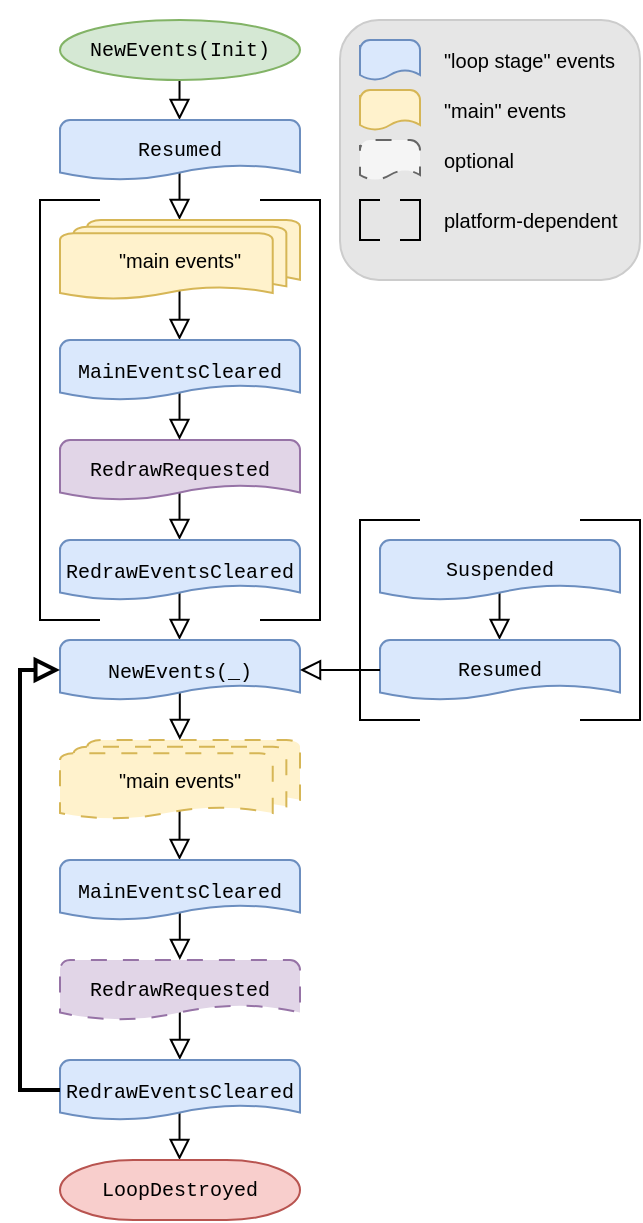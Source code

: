 <mxfile version="21.0.6" type="github">
  <diagram id="C5RBs43oDa-KdzZeNtuy" name="Page-1">
    <mxGraphModel dx="794" dy="1160" grid="1" gridSize="10" guides="1" tooltips="1" connect="1" arrows="1" fold="1" page="1" pageScale="1" pageWidth="827" pageHeight="1169" math="0" shadow="0">
      <root>
        <mxCell id="WIyWlLk6GJQsqaUBKTNV-0" />
        <mxCell id="WIyWlLk6GJQsqaUBKTNV-1" parent="WIyWlLk6GJQsqaUBKTNV-0" />
        <mxCell id="ajg3i-9QnpHLtx4Sm6QN-13" value="" style="rounded=1;whiteSpace=wrap;html=1;fillColor=#E6E6E6;strokeColor=#CCCCCC;" parent="WIyWlLk6GJQsqaUBKTNV-1" vertex="1">
          <mxGeometry x="180" y="20" width="150" height="130" as="geometry" />
        </mxCell>
        <mxCell id="D_Yj2jnwdNz5WV6AblTq-29" value="" style="rounded=0;html=1;jettySize=auto;orthogonalLoop=1;fontSize=11;endArrow=block;endFill=0;endSize=8;strokeWidth=1;shadow=0;labelBackgroundColor=none;edgeStyle=orthogonalEdgeStyle;" parent="WIyWlLk6GJQsqaUBKTNV-1" edge="1">
          <mxGeometry relative="1" as="geometry">
            <mxPoint x="259.76" y="280" as="sourcePoint" />
            <mxPoint x="259.76" y="330" as="targetPoint" />
          </mxGeometry>
        </mxCell>
        <mxCell id="D_Yj2jnwdNz5WV6AblTq-26" value="" style="rounded=0;html=1;jettySize=auto;orthogonalLoop=1;fontSize=11;endArrow=block;endFill=0;endSize=8;strokeWidth=1;shadow=0;labelBackgroundColor=none;edgeStyle=orthogonalEdgeStyle;" parent="WIyWlLk6GJQsqaUBKTNV-1" edge="1">
          <mxGeometry relative="1" as="geometry">
            <mxPoint x="99.76" y="540" as="sourcePoint" />
            <mxPoint x="99.76" y="590" as="targetPoint" />
          </mxGeometry>
        </mxCell>
        <mxCell id="D_Yj2jnwdNz5WV6AblTq-8" value="" style="rounded=0;html=1;jettySize=auto;orthogonalLoop=1;fontSize=11;endArrow=block;endFill=0;endSize=8;strokeWidth=1;shadow=0;labelBackgroundColor=none;edgeStyle=orthogonalEdgeStyle;" parent="WIyWlLk6GJQsqaUBKTNV-1" edge="1">
          <mxGeometry relative="1" as="geometry">
            <mxPoint x="99.76" y="130" as="sourcePoint" />
            <mxPoint x="99.76" y="180" as="targetPoint" />
          </mxGeometry>
        </mxCell>
        <mxCell id="WIyWlLk6GJQsqaUBKTNV-2" value="" style="rounded=0;html=1;jettySize=auto;orthogonalLoop=1;fontSize=11;endArrow=block;endFill=0;endSize=8;strokeWidth=1;shadow=0;labelBackgroundColor=none;edgeStyle=orthogonalEdgeStyle;" parent="WIyWlLk6GJQsqaUBKTNV-1" edge="1">
          <mxGeometry relative="1" as="geometry">
            <mxPoint x="99.76" y="70" as="sourcePoint" />
            <mxPoint x="99.76" y="120" as="targetPoint" />
          </mxGeometry>
        </mxCell>
        <mxCell id="D_Yj2jnwdNz5WV6AblTq-2" value="" style="rounded=0;html=1;jettySize=auto;orthogonalLoop=1;fontSize=11;endArrow=block;endFill=0;endSize=8;strokeWidth=1;shadow=0;labelBackgroundColor=none;edgeStyle=orthogonalEdgeStyle;" parent="WIyWlLk6GJQsqaUBKTNV-1" edge="1">
          <mxGeometry relative="1" as="geometry">
            <mxPoint x="99.76" y="20" as="sourcePoint" />
            <mxPoint x="99.76" y="70" as="targetPoint" />
          </mxGeometry>
        </mxCell>
        <mxCell id="D_Yj2jnwdNz5WV6AblTq-0" value="&lt;div style=&quot;font-size: 10px;&quot;&gt;&lt;font style=&quot;font-size: 10px;&quot; face=&quot;Courier New&quot;&gt;NewEvents(Init)&lt;/font&gt;&lt;/div&gt;" style="strokeWidth=1;html=1;shape=mxgraph.flowchart.start_1;whiteSpace=wrap;fillColor=#d5e8d4;strokeColor=#82b366;fontSize=10;" parent="WIyWlLk6GJQsqaUBKTNV-1" vertex="1">
          <mxGeometry x="40" y="20" width="120" height="30" as="geometry" />
        </mxCell>
        <mxCell id="D_Yj2jnwdNz5WV6AblTq-3" value="&lt;font style=&quot;font-size: 10px;&quot; face=&quot;Courier New&quot;&gt;Resumed&lt;/font&gt;" style="strokeWidth=1;html=1;shape=mxgraph.flowchart.document2;whiteSpace=wrap;size=0.25;fillColor=#dae8fc;strokeColor=#6c8ebf;fontSize=10;" parent="WIyWlLk6GJQsqaUBKTNV-1" vertex="1">
          <mxGeometry x="40" y="70" width="120" height="30" as="geometry" />
        </mxCell>
        <mxCell id="D_Yj2jnwdNz5WV6AblTq-4" value="&quot;main events&quot;" style="strokeWidth=1;html=1;shape=mxgraph.flowchart.multi-document;whiteSpace=wrap;fillColor=#fff2cc;strokeColor=#d6b656;fontSize=10;" parent="WIyWlLk6GJQsqaUBKTNV-1" vertex="1">
          <mxGeometry x="40" y="120" width="120" height="40" as="geometry" />
        </mxCell>
        <mxCell id="D_Yj2jnwdNz5WV6AblTq-5" value="" style="rounded=0;html=1;jettySize=auto;orthogonalLoop=1;fontSize=11;endArrow=block;endFill=0;endSize=8;strokeWidth=1;shadow=0;labelBackgroundColor=none;edgeStyle=orthogonalEdgeStyle;" parent="WIyWlLk6GJQsqaUBKTNV-1" edge="1">
          <mxGeometry relative="1" as="geometry">
            <mxPoint x="99.76" y="230" as="sourcePoint" />
            <mxPoint x="99.76" y="280" as="targetPoint" />
          </mxGeometry>
        </mxCell>
        <mxCell id="D_Yj2jnwdNz5WV6AblTq-6" value="&lt;font style=&quot;font-size: 10px;&quot; face=&quot;Courier New&quot;&gt;RedrawRequested&lt;/font&gt;" style="strokeWidth=1;html=1;shape=mxgraph.flowchart.document2;whiteSpace=wrap;size=0.25;fillColor=#e1d5e7;strokeColor=#9673a6;fontSize=10;" parent="WIyWlLk6GJQsqaUBKTNV-1" vertex="1">
          <mxGeometry x="40" y="230" width="120" height="30" as="geometry" />
        </mxCell>
        <mxCell id="D_Yj2jnwdNz5WV6AblTq-10" value="" style="rounded=0;html=1;jettySize=auto;orthogonalLoop=1;fontSize=11;endArrow=block;endFill=0;endSize=8;strokeWidth=1;shadow=0;labelBackgroundColor=none;edgeStyle=orthogonalEdgeStyle;" parent="WIyWlLk6GJQsqaUBKTNV-1" edge="1">
          <mxGeometry relative="1" as="geometry">
            <mxPoint x="99.76" y="280" as="sourcePoint" />
            <mxPoint x="99.76" y="330" as="targetPoint" />
          </mxGeometry>
        </mxCell>
        <mxCell id="D_Yj2jnwdNz5WV6AblTq-11" value="&lt;font style=&quot;font-size: 11px;&quot; face=&quot;Courier New&quot;&gt;&lt;font style=&quot;font-size: 10px;&quot;&gt;RedrawEventsCleared&lt;/font&gt;&lt;/font&gt;" style="strokeWidth=1;html=1;shape=mxgraph.flowchart.document2;whiteSpace=wrap;size=0.25;fillColor=#dae8fc;strokeColor=#6c8ebf;" parent="WIyWlLk6GJQsqaUBKTNV-1" vertex="1">
          <mxGeometry x="40" y="280" width="120" height="30" as="geometry" />
        </mxCell>
        <mxCell id="D_Yj2jnwdNz5WV6AblTq-12" value="" style="rounded=0;html=1;jettySize=auto;orthogonalLoop=1;fontSize=11;endArrow=block;endFill=0;endSize=8;strokeWidth=1;shadow=0;labelBackgroundColor=none;edgeStyle=orthogonalEdgeStyle;" parent="WIyWlLk6GJQsqaUBKTNV-1" edge="1">
          <mxGeometry relative="1" as="geometry">
            <mxPoint x="99.9" y="330" as="sourcePoint" />
            <mxPoint x="99.9" y="380" as="targetPoint" />
          </mxGeometry>
        </mxCell>
        <mxCell id="D_Yj2jnwdNz5WV6AblTq-13" value="&lt;font style=&quot;font-size: 10px;&quot; face=&quot;Courier New&quot;&gt;NewEvents(_)&lt;/font&gt;" style="strokeWidth=1;html=1;shape=mxgraph.flowchart.document2;whiteSpace=wrap;size=0.25;fillColor=#dae8fc;strokeColor=#6c8ebf;" parent="WIyWlLk6GJQsqaUBKTNV-1" vertex="1">
          <mxGeometry x="40" y="330" width="120" height="30" as="geometry" />
        </mxCell>
        <mxCell id="D_Yj2jnwdNz5WV6AblTq-19" value="" style="rounded=0;html=1;jettySize=auto;orthogonalLoop=1;fontSize=11;endArrow=block;endFill=0;endSize=8;strokeWidth=1;shadow=0;labelBackgroundColor=none;edgeStyle=orthogonalEdgeStyle;" parent="WIyWlLk6GJQsqaUBKTNV-1" edge="1">
          <mxGeometry relative="1" as="geometry">
            <mxPoint x="99.76" y="390" as="sourcePoint" />
            <mxPoint x="99.76" y="440" as="targetPoint" />
            <Array as="points">
              <mxPoint x="100" y="400" />
              <mxPoint x="100" y="400" />
            </Array>
          </mxGeometry>
        </mxCell>
        <mxCell id="D_Yj2jnwdNz5WV6AblTq-20" value="&quot;main events&quot;" style="strokeWidth=1;html=1;shape=mxgraph.flowchart.multi-document;whiteSpace=wrap;fillColor=#fff2cc;strokeColor=#d6b656;fontSize=10;dashed=1;dashPattern=8 8;" parent="WIyWlLk6GJQsqaUBKTNV-1" vertex="1">
          <mxGeometry x="40" y="380" width="120" height="40" as="geometry" />
        </mxCell>
        <mxCell id="D_Yj2jnwdNz5WV6AblTq-21" value="" style="rounded=0;html=1;jettySize=auto;orthogonalLoop=1;fontSize=11;endArrow=block;endFill=0;endSize=8;strokeWidth=1;shadow=0;labelBackgroundColor=none;edgeStyle=orthogonalEdgeStyle;" parent="WIyWlLk6GJQsqaUBKTNV-1" edge="1">
          <mxGeometry relative="1" as="geometry">
            <mxPoint x="99.9" y="490" as="sourcePoint" />
            <mxPoint x="99.9" y="540" as="targetPoint" />
          </mxGeometry>
        </mxCell>
        <mxCell id="D_Yj2jnwdNz5WV6AblTq-22" value="&lt;font style=&quot;font-size: 10px;&quot; face=&quot;Courier New&quot;&gt;RedrawRequested&lt;/font&gt;" style="strokeWidth=1;html=1;shape=mxgraph.flowchart.document2;whiteSpace=wrap;size=0.25;fillColor=#e1d5e7;strokeColor=#9673a6;fontSize=10;dashed=1;dashPattern=8 8;" parent="WIyWlLk6GJQsqaUBKTNV-1" vertex="1">
          <mxGeometry x="40" y="490" width="120" height="30" as="geometry" />
        </mxCell>
        <mxCell id="D_Yj2jnwdNz5WV6AblTq-23" value="&lt;font style=&quot;font-size: 11px;&quot; face=&quot;Courier New&quot;&gt;&lt;font style=&quot;font-size: 10px;&quot;&gt;RedrawEventsCleared&lt;/font&gt;&lt;/font&gt;" style="strokeWidth=1;html=1;shape=mxgraph.flowchart.document2;whiteSpace=wrap;size=0.25;fillColor=#dae8fc;strokeColor=#6c8ebf;" parent="WIyWlLk6GJQsqaUBKTNV-1" vertex="1">
          <mxGeometry x="40" y="540" width="120" height="30" as="geometry" />
        </mxCell>
        <mxCell id="D_Yj2jnwdNz5WV6AblTq-24" value="" style="rounded=0;html=1;jettySize=auto;orthogonalLoop=1;fontSize=11;endArrow=block;endFill=0;endSize=8;strokeWidth=2;shadow=0;labelBackgroundColor=none;edgeStyle=orthogonalEdgeStyle;exitX=0;exitY=0.5;exitDx=0;exitDy=0;exitPerimeter=0;entryX=0;entryY=0.5;entryDx=0;entryDy=0;entryPerimeter=0;" parent="WIyWlLk6GJQsqaUBKTNV-1" source="D_Yj2jnwdNz5WV6AblTq-23" target="D_Yj2jnwdNz5WV6AblTq-13" edge="1">
          <mxGeometry relative="1" as="geometry">
            <mxPoint x="109.9" y="690" as="sourcePoint" />
            <mxPoint x="109.9" y="740" as="targetPoint" />
          </mxGeometry>
        </mxCell>
        <mxCell id="D_Yj2jnwdNz5WV6AblTq-25" value="&lt;font face=&quot;Courier New&quot;&gt;LoopDestroyed&lt;/font&gt;" style="strokeWidth=1;html=1;shape=mxgraph.flowchart.terminator;whiteSpace=wrap;fontSize=10;fillColor=#f8cecc;strokeColor=#b85450;" parent="WIyWlLk6GJQsqaUBKTNV-1" vertex="1">
          <mxGeometry x="40" y="590" width="120" height="30" as="geometry" />
        </mxCell>
        <mxCell id="D_Yj2jnwdNz5WV6AblTq-27" value="&lt;font style=&quot;font-size: 10px;&quot; face=&quot;Courier New&quot;&gt;Resumed&lt;/font&gt;" style="strokeWidth=1;html=1;shape=mxgraph.flowchart.document2;whiteSpace=wrap;size=0.25;fillColor=#dae8fc;strokeColor=#6c8ebf;fontSize=10;" parent="WIyWlLk6GJQsqaUBKTNV-1" vertex="1">
          <mxGeometry x="200" y="330" width="120" height="30" as="geometry" />
        </mxCell>
        <mxCell id="D_Yj2jnwdNz5WV6AblTq-28" value="&lt;font face=&quot;Courier New&quot;&gt;Suspended&lt;/font&gt;" style="strokeWidth=1;html=1;shape=mxgraph.flowchart.document2;whiteSpace=wrap;size=0.25;fillColor=#dae8fc;strokeColor=#6c8ebf;fontSize=10;" parent="WIyWlLk6GJQsqaUBKTNV-1" vertex="1">
          <mxGeometry x="200" y="280" width="120" height="30" as="geometry" />
        </mxCell>
        <mxCell id="D_Yj2jnwdNz5WV6AblTq-30" value="" style="rounded=0;html=1;jettySize=auto;orthogonalLoop=1;fontSize=11;endArrow=block;endFill=0;endSize=8;strokeWidth=1;shadow=0;labelBackgroundColor=none;edgeStyle=orthogonalEdgeStyle;exitX=0;exitY=0.5;exitDx=0;exitDy=0;exitPerimeter=0;entryX=1;entryY=0.5;entryDx=0;entryDy=0;entryPerimeter=0;" parent="WIyWlLk6GJQsqaUBKTNV-1" source="D_Yj2jnwdNz5WV6AblTq-27" target="D_Yj2jnwdNz5WV6AblTq-13" edge="1">
          <mxGeometry relative="1" as="geometry">
            <mxPoint x="269.76" y="290" as="sourcePoint" />
            <mxPoint x="269.76" y="340" as="targetPoint" />
          </mxGeometry>
        </mxCell>
        <mxCell id="D_Yj2jnwdNz5WV6AblTq-31" value="" style="strokeWidth=1;html=1;shape=mxgraph.flowchart.annotation_1;align=left;pointerEvents=1;" parent="WIyWlLk6GJQsqaUBKTNV-1" vertex="1">
          <mxGeometry x="30" y="110" width="30" height="210" as="geometry" />
        </mxCell>
        <mxCell id="D_Yj2jnwdNz5WV6AblTq-32" value="" style="strokeWidth=1;html=1;shape=mxgraph.flowchart.annotation_1;align=left;pointerEvents=1;direction=west;" parent="WIyWlLk6GJQsqaUBKTNV-1" vertex="1">
          <mxGeometry x="140" y="110" width="30" height="210" as="geometry" />
        </mxCell>
        <mxCell id="ajg3i-9QnpHLtx4Sm6QN-0" value="" style="rounded=0;html=1;jettySize=auto;orthogonalLoop=1;fontSize=11;endArrow=block;endFill=0;endSize=8;strokeWidth=1;shadow=0;labelBackgroundColor=none;edgeStyle=orthogonalEdgeStyle;" parent="WIyWlLk6GJQsqaUBKTNV-1" edge="1">
          <mxGeometry relative="1" as="geometry">
            <mxPoint x="99.76" y="180" as="sourcePoint" />
            <mxPoint x="99.76" y="230" as="targetPoint" />
            <Array as="points">
              <mxPoint x="100" y="180" />
              <mxPoint x="100" y="180" />
            </Array>
          </mxGeometry>
        </mxCell>
        <mxCell id="ajg3i-9QnpHLtx4Sm6QN-1" value="&lt;font style=&quot;font-size: 11px;&quot; face=&quot;Courier New&quot;&gt;&lt;font style=&quot;font-size: 10px;&quot;&gt;MainEventsCleared&lt;/font&gt;&lt;/font&gt;" style="strokeWidth=1;html=1;shape=mxgraph.flowchart.document2;whiteSpace=wrap;size=0.25;fillColor=#dae8fc;strokeColor=#6c8ebf;" parent="WIyWlLk6GJQsqaUBKTNV-1" vertex="1">
          <mxGeometry x="40" y="180" width="120" height="30" as="geometry" />
        </mxCell>
        <mxCell id="ajg3i-9QnpHLtx4Sm6QN-2" value="" style="rounded=0;html=1;jettySize=auto;orthogonalLoop=1;fontSize=11;endArrow=block;endFill=0;endSize=8;strokeWidth=1;shadow=0;labelBackgroundColor=none;edgeStyle=orthogonalEdgeStyle;" parent="WIyWlLk6GJQsqaUBKTNV-1" edge="1">
          <mxGeometry relative="1" as="geometry">
            <mxPoint x="99.9" y="440" as="sourcePoint" />
            <mxPoint x="99.9" y="490" as="targetPoint" />
          </mxGeometry>
        </mxCell>
        <mxCell id="ajg3i-9QnpHLtx4Sm6QN-3" value="&lt;font style=&quot;font-size: 11px;&quot; face=&quot;Courier New&quot;&gt;&lt;font style=&quot;font-size: 10px;&quot;&gt;MainEventsCleared&lt;/font&gt;&lt;/font&gt;" style="strokeWidth=1;html=1;shape=mxgraph.flowchart.document2;whiteSpace=wrap;size=0.25;fillColor=#dae8fc;strokeColor=#6c8ebf;" parent="WIyWlLk6GJQsqaUBKTNV-1" vertex="1">
          <mxGeometry x="40" y="440" width="120" height="30" as="geometry" />
        </mxCell>
        <mxCell id="ajg3i-9QnpHLtx4Sm6QN-5" value="" style="strokeWidth=1;html=1;shape=mxgraph.flowchart.document2;whiteSpace=wrap;size=0.25;fillColor=#dae8fc;strokeColor=#6c8ebf;" parent="WIyWlLk6GJQsqaUBKTNV-1" vertex="1">
          <mxGeometry x="190" y="30" width="30" height="20" as="geometry" />
        </mxCell>
        <mxCell id="ajg3i-9QnpHLtx4Sm6QN-6" value="" style="strokeWidth=1;html=1;shape=mxgraph.flowchart.document2;whiteSpace=wrap;size=0.25;fillColor=#fff2cc;strokeColor=#d6b656;" parent="WIyWlLk6GJQsqaUBKTNV-1" vertex="1">
          <mxGeometry x="190" y="55" width="30" height="20" as="geometry" />
        </mxCell>
        <mxCell id="ajg3i-9QnpHLtx4Sm6QN-7" value="" style="strokeWidth=1;html=1;shape=mxgraph.flowchart.document2;whiteSpace=wrap;size=0.25;fillColor=#f5f5f5;strokeColor=#666666;fontColor=#333333;dashed=1;dashPattern=8 8;" parent="WIyWlLk6GJQsqaUBKTNV-1" vertex="1">
          <mxGeometry x="190" y="80" width="30" height="20" as="geometry" />
        </mxCell>
        <mxCell id="ajg3i-9QnpHLtx4Sm6QN-8" value="&lt;font style=&quot;font-size: 10px;&quot;&gt;&lt;font style=&quot;font-size: 10px;&quot;&gt;&quot;loop stage&quot; events&lt;br style=&quot;font-size: 10px;&quot;&gt;&lt;/font&gt;&lt;/font&gt;" style="text;html=1;strokeColor=none;fillColor=none;align=left;verticalAlign=middle;whiteSpace=wrap;rounded=0;fontSize=10;" parent="WIyWlLk6GJQsqaUBKTNV-1" vertex="1">
          <mxGeometry x="230" y="30" width="100" height="20" as="geometry" />
        </mxCell>
        <mxCell id="ajg3i-9QnpHLtx4Sm6QN-10" value="&lt;font style=&quot;font-size: 10px;&quot;&gt;&quot;main&quot; events&lt;font style=&quot;font-size: 10px;&quot;&gt;&lt;font style=&quot;font-size: 10px;&quot;&gt;&lt;br&gt;&lt;/font&gt;&lt;/font&gt;&lt;/font&gt;" style="text;html=1;strokeColor=none;fillColor=none;align=left;verticalAlign=middle;whiteSpace=wrap;rounded=0;" parent="WIyWlLk6GJQsqaUBKTNV-1" vertex="1">
          <mxGeometry x="230" y="55" width="100" height="20" as="geometry" />
        </mxCell>
        <mxCell id="ajg3i-9QnpHLtx4Sm6QN-11" value="optional&lt;font style=&quot;font-size: 10px;&quot;&gt;&lt;font style=&quot;font-size: 10px;&quot;&gt;&lt;font style=&quot;font-size: 10px;&quot;&gt;&lt;br style=&quot;font-size: 10px;&quot;&gt;&lt;/font&gt;&lt;/font&gt;&lt;/font&gt;" style="text;html=1;strokeColor=none;fillColor=none;align=left;verticalAlign=middle;whiteSpace=wrap;rounded=0;fontSize=10;" parent="WIyWlLk6GJQsqaUBKTNV-1" vertex="1">
          <mxGeometry x="230" y="80" width="90" height="20" as="geometry" />
        </mxCell>
        <mxCell id="ajg3i-9QnpHLtx4Sm6QN-14" value="" style="strokeWidth=1;html=1;shape=mxgraph.flowchart.annotation_1;align=left;pointerEvents=1;" parent="WIyWlLk6GJQsqaUBKTNV-1" vertex="1">
          <mxGeometry x="190" y="110" width="10" height="20" as="geometry" />
        </mxCell>
        <mxCell id="ajg3i-9QnpHLtx4Sm6QN-15" value="" style="strokeWidth=1;html=1;shape=mxgraph.flowchart.annotation_1;align=left;pointerEvents=1;direction=west;" parent="WIyWlLk6GJQsqaUBKTNV-1" vertex="1">
          <mxGeometry x="210" y="110" width="10" height="20" as="geometry" />
        </mxCell>
        <mxCell id="ajg3i-9QnpHLtx4Sm6QN-16" value="platform-dependent&lt;font style=&quot;font-size: 10px;&quot;&gt;&lt;font style=&quot;font-size: 10px;&quot;&gt;&lt;font style=&quot;font-size: 10px;&quot;&gt;&lt;br style=&quot;font-size: 10px;&quot;&gt;&lt;/font&gt;&lt;/font&gt;&lt;/font&gt;" style="text;html=1;strokeColor=none;fillColor=none;align=left;verticalAlign=middle;whiteSpace=wrap;rounded=0;fontSize=10;" parent="WIyWlLk6GJQsqaUBKTNV-1" vertex="1">
          <mxGeometry x="230" y="110" width="90" height="20" as="geometry" />
        </mxCell>
        <mxCell id="ajg3i-9QnpHLtx4Sm6QN-17" value="" style="strokeWidth=1;html=1;shape=mxgraph.flowchart.annotation_1;align=left;pointerEvents=1;" parent="WIyWlLk6GJQsqaUBKTNV-1" vertex="1">
          <mxGeometry x="190" y="270" width="30" height="100" as="geometry" />
        </mxCell>
        <mxCell id="ajg3i-9QnpHLtx4Sm6QN-18" value="" style="strokeWidth=1;html=1;shape=mxgraph.flowchart.annotation_1;align=left;pointerEvents=1;direction=west;" parent="WIyWlLk6GJQsqaUBKTNV-1" vertex="1">
          <mxGeometry x="300" y="270" width="30" height="100" as="geometry" />
        </mxCell>
      </root>
    </mxGraphModel>
  </diagram>
</mxfile>
